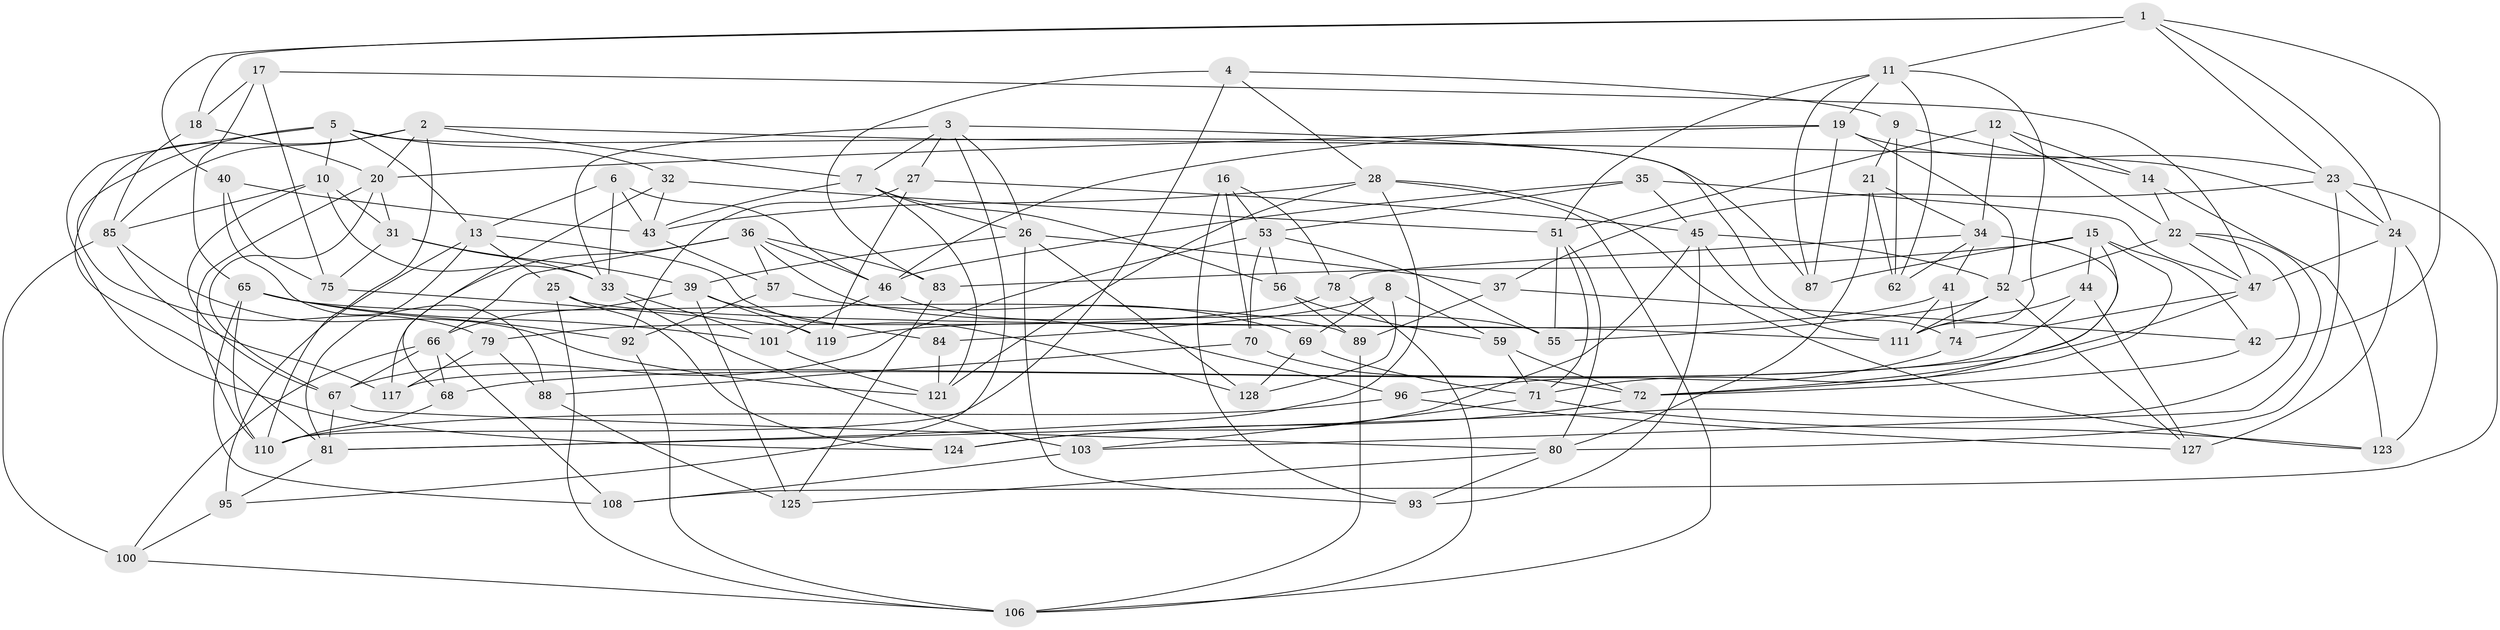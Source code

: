 // original degree distribution, {4: 1.0}
// Generated by graph-tools (version 1.1) at 2025/11/02/27/25 16:11:50]
// undirected, 91 vertices, 220 edges
graph export_dot {
graph [start="1"]
  node [color=gray90,style=filled];
  1 [super="+107"];
  2 [super="+48"];
  3 [super="+91"];
  4;
  5 [super="+112"];
  6;
  7 [super="+94"];
  8;
  9;
  10 [super="+77"];
  11 [super="+98"];
  12;
  13 [super="+49"];
  14;
  15 [super="+54"];
  16;
  17;
  18;
  19 [super="+29"];
  20 [super="+30"];
  21;
  22 [super="+99"];
  23 [super="+38"];
  24 [super="+76"];
  25;
  26 [super="+60"];
  27;
  28 [super="+50"];
  31 [super="+131"];
  32;
  33 [super="+104"];
  34 [super="+116"];
  35;
  36 [super="+122"];
  37;
  39 [super="+73"];
  40;
  41;
  42;
  43 [super="+61"];
  44;
  45 [super="+102"];
  46 [super="+105"];
  47 [super="+63"];
  51 [super="+58"];
  52 [super="+82"];
  53 [super="+64"];
  55;
  56;
  57;
  59;
  62;
  65 [super="+97"];
  66 [super="+90"];
  67 [super="+118"];
  68;
  69;
  70;
  71 [super="+86"];
  72 [super="+109"];
  74;
  75;
  78;
  79;
  80 [super="+113"];
  81 [super="+115"];
  83;
  84;
  85 [super="+130"];
  87;
  88;
  89;
  92;
  93;
  95;
  96;
  100;
  101;
  103;
  106 [super="+114"];
  108;
  110 [super="+126"];
  111 [super="+120"];
  117;
  119;
  121 [super="+129"];
  123;
  124;
  125;
  127;
  128;
  1 -- 40;
  1 -- 18;
  1 -- 42;
  1 -- 24;
  1 -- 11;
  1 -- 23;
  2 -- 24;
  2 -- 81;
  2 -- 110;
  2 -- 7;
  2 -- 20;
  2 -- 85;
  3 -- 26;
  3 -- 33;
  3 -- 27;
  3 -- 74;
  3 -- 95;
  3 -- 7;
  4 -- 9;
  4 -- 83;
  4 -- 28;
  4 -- 110;
  5 -- 124;
  5 -- 87;
  5 -- 32;
  5 -- 10;
  5 -- 13;
  5 -- 79;
  6 -- 43;
  6 -- 46;
  6 -- 13;
  6 -- 33;
  7 -- 56;
  7 -- 43;
  7 -- 26;
  7 -- 121;
  8 -- 128;
  8 -- 84;
  8 -- 69;
  8 -- 59;
  9 -- 14;
  9 -- 21;
  9 -- 62;
  10 -- 67;
  10 -- 31 [weight=2];
  10 -- 85;
  10 -- 33;
  11 -- 111;
  11 -- 87;
  11 -- 19;
  11 -- 51;
  11 -- 62;
  12 -- 14;
  12 -- 51;
  12 -- 22;
  12 -- 34;
  13 -- 95;
  13 -- 81;
  13 -- 128;
  13 -- 25;
  14 -- 123;
  14 -- 22;
  15 -- 87;
  15 -- 72;
  15 -- 42;
  15 -- 83;
  15 -- 44;
  15 -- 71;
  16 -- 93;
  16 -- 70;
  16 -- 78;
  16 -- 53;
  17 -- 18;
  17 -- 75;
  17 -- 47;
  17 -- 65;
  18 -- 85;
  18 -- 20;
  19 -- 20;
  19 -- 52;
  19 -- 46;
  19 -- 87;
  19 -- 23;
  20 -- 110;
  20 -- 67;
  20 -- 31;
  21 -- 80;
  21 -- 62;
  21 -- 34;
  22 -- 52;
  22 -- 47;
  22 -- 103;
  22 -- 81;
  23 -- 108;
  23 -- 80;
  23 -- 24;
  23 -- 37;
  24 -- 123;
  24 -- 127;
  24 -- 47;
  25 -- 106;
  25 -- 124;
  25 -- 111;
  26 -- 39;
  26 -- 128;
  26 -- 93;
  26 -- 37;
  27 -- 119;
  27 -- 92;
  27 -- 45;
  28 -- 106;
  28 -- 121;
  28 -- 43;
  28 -- 81;
  28 -- 123;
  31 -- 33;
  31 -- 75;
  31 -- 39;
  32 -- 68;
  32 -- 43;
  32 -- 51;
  33 -- 103;
  33 -- 101;
  34 -- 78;
  34 -- 41;
  34 -- 62;
  34 -- 72;
  35 -- 53;
  35 -- 46;
  35 -- 47;
  35 -- 45;
  36 -- 83;
  36 -- 117;
  36 -- 66;
  36 -- 57;
  36 -- 46;
  36 -- 55;
  37 -- 42;
  37 -- 89;
  39 -- 119;
  39 -- 125;
  39 -- 66;
  39 -- 84;
  40 -- 75;
  40 -- 88;
  40 -- 43;
  41 -- 74;
  41 -- 119;
  41 -- 111;
  42 -- 72;
  43 -- 57;
  44 -- 127;
  44 -- 117;
  44 -- 111;
  45 -- 93;
  45 -- 124;
  45 -- 52;
  45 -- 111;
  46 -- 101;
  46 -- 96;
  47 -- 74;
  47 -- 68;
  51 -- 55;
  51 -- 80;
  51 -- 71;
  52 -- 127;
  52 -- 55;
  52 -- 111;
  53 -- 55;
  53 -- 56;
  53 -- 67;
  53 -- 70;
  56 -- 89;
  56 -- 59;
  57 -- 92;
  57 -- 69;
  59 -- 71;
  59 -- 72;
  65 -- 101;
  65 -- 108;
  65 -- 110;
  65 -- 89;
  65 -- 92;
  66 -- 108;
  66 -- 68;
  66 -- 100;
  66 -- 67;
  67 -- 81;
  67 -- 80;
  68 -- 110;
  69 -- 128;
  69 -- 71;
  70 -- 88;
  70 -- 72;
  71 -- 123;
  71 -- 103;
  72 -- 124;
  74 -- 96;
  75 -- 119;
  78 -- 106;
  78 -- 79;
  79 -- 88;
  79 -- 117;
  80 -- 93;
  80 -- 125;
  81 -- 95;
  83 -- 125;
  84 -- 121 [weight=2];
  85 -- 100;
  85 -- 117;
  85 -- 121;
  88 -- 125;
  89 -- 106;
  92 -- 106;
  95 -- 100;
  96 -- 127;
  96 -- 110;
  100 -- 106;
  101 -- 121;
  103 -- 108;
}
